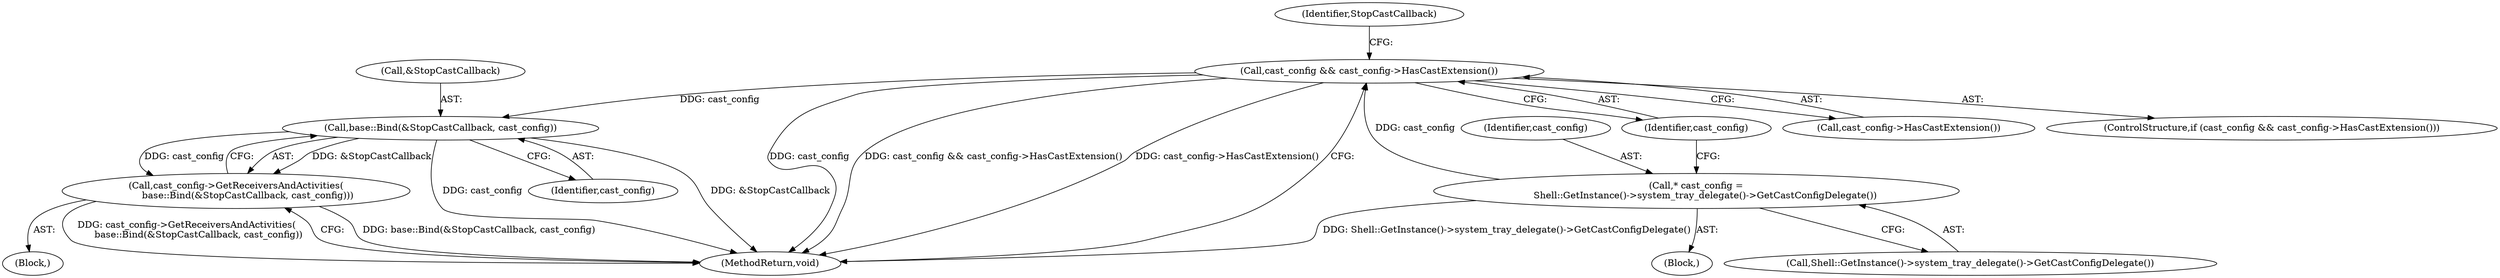 digraph "1_Chrome_1924f747637265f563892b8f56a64391f6208194_1@pointer" {
"1000107" [label="(Call,cast_config && cast_config->HasCastExtension())"];
"1000103" [label="(Call,* cast_config =\n      Shell::GetInstance()->system_tray_delegate()->GetCastConfigDelegate())"];
"1000112" [label="(Call,base::Bind(&StopCastCallback, cast_config))"];
"1000111" [label="(Call,cast_config->GetReceiversAndActivities(\n        base::Bind(&StopCastCallback, cast_config)))"];
"1000104" [label="(Identifier,cast_config)"];
"1000101" [label="(Block,)"];
"1000110" [label="(Block,)"];
"1000103" [label="(Call,* cast_config =\n      Shell::GetInstance()->system_tray_delegate()->GetCastConfigDelegate())"];
"1000107" [label="(Call,cast_config && cast_config->HasCastExtension())"];
"1000111" [label="(Call,cast_config->GetReceiversAndActivities(\n        base::Bind(&StopCastCallback, cast_config)))"];
"1000116" [label="(MethodReturn,void)"];
"1000109" [label="(Call,cast_config->HasCastExtension())"];
"1000108" [label="(Identifier,cast_config)"];
"1000113" [label="(Call,&StopCastCallback)"];
"1000105" [label="(Call,Shell::GetInstance()->system_tray_delegate()->GetCastConfigDelegate())"];
"1000106" [label="(ControlStructure,if (cast_config && cast_config->HasCastExtension()))"];
"1000115" [label="(Identifier,cast_config)"];
"1000112" [label="(Call,base::Bind(&StopCastCallback, cast_config))"];
"1000114" [label="(Identifier,StopCastCallback)"];
"1000107" -> "1000106"  [label="AST: "];
"1000107" -> "1000108"  [label="CFG: "];
"1000107" -> "1000109"  [label="CFG: "];
"1000108" -> "1000107"  [label="AST: "];
"1000109" -> "1000107"  [label="AST: "];
"1000114" -> "1000107"  [label="CFG: "];
"1000116" -> "1000107"  [label="CFG: "];
"1000107" -> "1000116"  [label="DDG: cast_config"];
"1000107" -> "1000116"  [label="DDG: cast_config && cast_config->HasCastExtension()"];
"1000107" -> "1000116"  [label="DDG: cast_config->HasCastExtension()"];
"1000103" -> "1000107"  [label="DDG: cast_config"];
"1000107" -> "1000112"  [label="DDG: cast_config"];
"1000103" -> "1000101"  [label="AST: "];
"1000103" -> "1000105"  [label="CFG: "];
"1000104" -> "1000103"  [label="AST: "];
"1000105" -> "1000103"  [label="AST: "];
"1000108" -> "1000103"  [label="CFG: "];
"1000103" -> "1000116"  [label="DDG: Shell::GetInstance()->system_tray_delegate()->GetCastConfigDelegate()"];
"1000112" -> "1000111"  [label="AST: "];
"1000112" -> "1000115"  [label="CFG: "];
"1000113" -> "1000112"  [label="AST: "];
"1000115" -> "1000112"  [label="AST: "];
"1000111" -> "1000112"  [label="CFG: "];
"1000112" -> "1000116"  [label="DDG: cast_config"];
"1000112" -> "1000116"  [label="DDG: &StopCastCallback"];
"1000112" -> "1000111"  [label="DDG: &StopCastCallback"];
"1000112" -> "1000111"  [label="DDG: cast_config"];
"1000111" -> "1000110"  [label="AST: "];
"1000116" -> "1000111"  [label="CFG: "];
"1000111" -> "1000116"  [label="DDG: base::Bind(&StopCastCallback, cast_config)"];
"1000111" -> "1000116"  [label="DDG: cast_config->GetReceiversAndActivities(\n        base::Bind(&StopCastCallback, cast_config))"];
}
